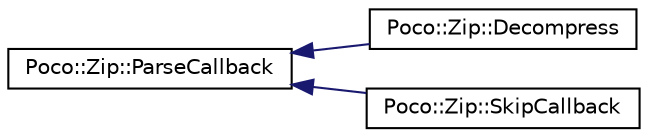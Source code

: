 digraph "Graphical Class Hierarchy"
{
 // LATEX_PDF_SIZE
  edge [fontname="Helvetica",fontsize="10",labelfontname="Helvetica",labelfontsize="10"];
  node [fontname="Helvetica",fontsize="10",shape=record];
  rankdir="LR";
  Node0 [label="Poco::Zip::ParseCallback",height=0.2,width=0.4,color="black", fillcolor="white", style="filled",URL="$classPoco_1_1Zip_1_1ParseCallback.html",tooltip="Interface for callbacks to handle ZipData."];
  Node0 -> Node1 [dir="back",color="midnightblue",fontsize="10",style="solid",fontname="Helvetica"];
  Node1 [label="Poco::Zip::Decompress",height=0.2,width=0.4,color="black", fillcolor="white", style="filled",URL="$classPoco_1_1Zip_1_1Decompress.html",tooltip="Decompress extracts files from zip files, can be used to extract single files or all files."];
  Node0 -> Node2 [dir="back",color="midnightblue",fontsize="10",style="solid",fontname="Helvetica"];
  Node2 [label="Poco::Zip::SkipCallback",height=0.2,width=0.4,color="black", fillcolor="white", style="filled",URL="$classPoco_1_1Zip_1_1SkipCallback.html",tooltip="A SkipCallback simply skips over the data."];
}
